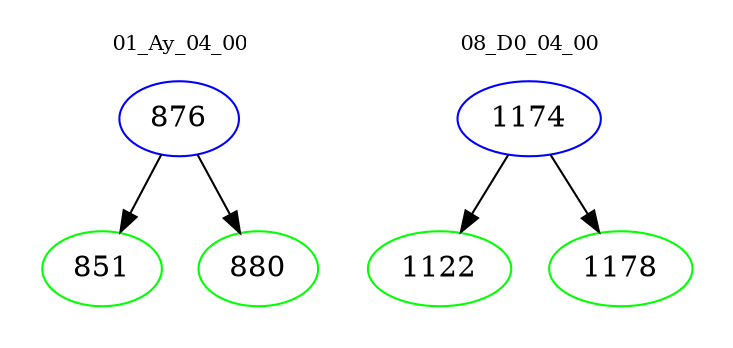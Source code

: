 digraph{
subgraph cluster_0 {
color = white
label = "01_Ay_04_00";
fontsize=10;
T0_876 [label="876", color="blue"]
T0_876 -> T0_851 [color="black"]
T0_851 [label="851", color="green"]
T0_876 -> T0_880 [color="black"]
T0_880 [label="880", color="green"]
}
subgraph cluster_1 {
color = white
label = "08_D0_04_00";
fontsize=10;
T1_1174 [label="1174", color="blue"]
T1_1174 -> T1_1122 [color="black"]
T1_1122 [label="1122", color="green"]
T1_1174 -> T1_1178 [color="black"]
T1_1178 [label="1178", color="green"]
}
}
